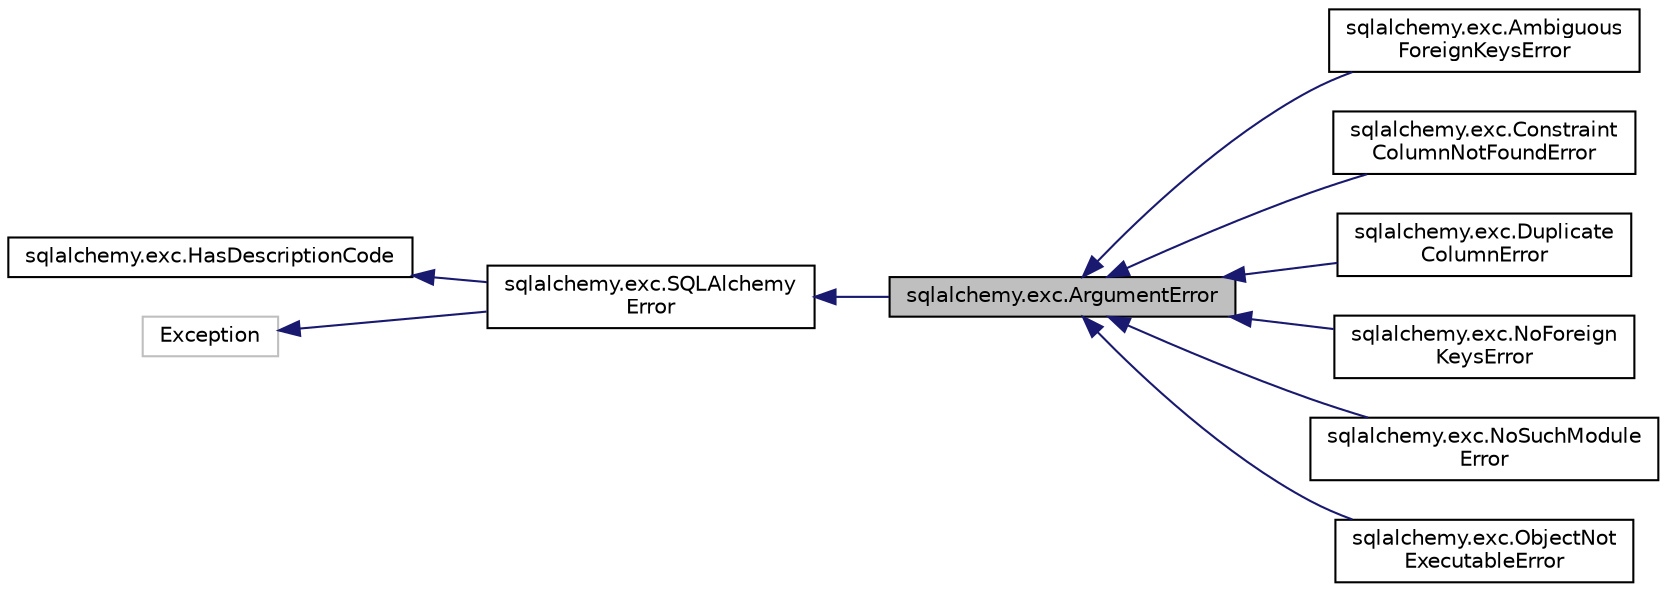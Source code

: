 digraph "sqlalchemy.exc.ArgumentError"
{
 // LATEX_PDF_SIZE
  edge [fontname="Helvetica",fontsize="10",labelfontname="Helvetica",labelfontsize="10"];
  node [fontname="Helvetica",fontsize="10",shape=record];
  rankdir="LR";
  Node1 [label="sqlalchemy.exc.ArgumentError",height=0.2,width=0.4,color="black", fillcolor="grey75", style="filled", fontcolor="black",tooltip=" "];
  Node2 -> Node1 [dir="back",color="midnightblue",fontsize="10",style="solid",fontname="Helvetica"];
  Node2 [label="sqlalchemy.exc.SQLAlchemy\lError",height=0.2,width=0.4,color="black", fillcolor="white", style="filled",URL="$classsqlalchemy_1_1exc_1_1SQLAlchemyError.html",tooltip=" "];
  Node3 -> Node2 [dir="back",color="midnightblue",fontsize="10",style="solid",fontname="Helvetica"];
  Node3 [label="sqlalchemy.exc.HasDescriptionCode",height=0.2,width=0.4,color="black", fillcolor="white", style="filled",URL="$classsqlalchemy_1_1exc_1_1HasDescriptionCode.html",tooltip=" "];
  Node4 -> Node2 [dir="back",color="midnightblue",fontsize="10",style="solid",fontname="Helvetica"];
  Node4 [label="Exception",height=0.2,width=0.4,color="grey75", fillcolor="white", style="filled",tooltip=" "];
  Node1 -> Node5 [dir="back",color="midnightblue",fontsize="10",style="solid",fontname="Helvetica"];
  Node5 [label="sqlalchemy.exc.Ambiguous\lForeignKeysError",height=0.2,width=0.4,color="black", fillcolor="white", style="filled",URL="$classsqlalchemy_1_1exc_1_1AmbiguousForeignKeysError.html",tooltip=" "];
  Node1 -> Node6 [dir="back",color="midnightblue",fontsize="10",style="solid",fontname="Helvetica"];
  Node6 [label="sqlalchemy.exc.Constraint\lColumnNotFoundError",height=0.2,width=0.4,color="black", fillcolor="white", style="filled",URL="$classsqlalchemy_1_1exc_1_1ConstraintColumnNotFoundError.html",tooltip=" "];
  Node1 -> Node7 [dir="back",color="midnightblue",fontsize="10",style="solid",fontname="Helvetica"];
  Node7 [label="sqlalchemy.exc.Duplicate\lColumnError",height=0.2,width=0.4,color="black", fillcolor="white", style="filled",URL="$classsqlalchemy_1_1exc_1_1DuplicateColumnError.html",tooltip=" "];
  Node1 -> Node8 [dir="back",color="midnightblue",fontsize="10",style="solid",fontname="Helvetica"];
  Node8 [label="sqlalchemy.exc.NoForeign\lKeysError",height=0.2,width=0.4,color="black", fillcolor="white", style="filled",URL="$classsqlalchemy_1_1exc_1_1NoForeignKeysError.html",tooltip=" "];
  Node1 -> Node9 [dir="back",color="midnightblue",fontsize="10",style="solid",fontname="Helvetica"];
  Node9 [label="sqlalchemy.exc.NoSuchModule\lError",height=0.2,width=0.4,color="black", fillcolor="white", style="filled",URL="$classsqlalchemy_1_1exc_1_1NoSuchModuleError.html",tooltip=" "];
  Node1 -> Node10 [dir="back",color="midnightblue",fontsize="10",style="solid",fontname="Helvetica"];
  Node10 [label="sqlalchemy.exc.ObjectNot\lExecutableError",height=0.2,width=0.4,color="black", fillcolor="white", style="filled",URL="$classsqlalchemy_1_1exc_1_1ObjectNotExecutableError.html",tooltip=" "];
}
